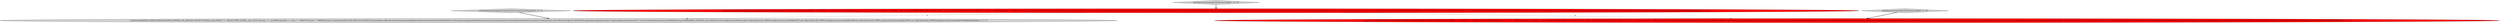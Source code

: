 digraph {
5 [style = filled, label = "testTimeseriesLosAngelesUsingTimeFloorConnectionLosAngeles['0', '0', '1']", fillcolor = lightgray, shape = diamond image = "AAA0AAABBB3BBB"];
4 [style = filled, label = "testQuery(PLANNER_CONFIG_DEFAULT,QUERY_CONTEXT_LOS_ANGELES,\"SELECT SUM(cnt), gran FROM (\" + \" SELECT TIME_FLOOR(__time, 'P1M') AS gran,\" + \" cnt FROM druid.foo\" + \") AS x\" + \"GROUP BY gran\" + \"ORDER BY gran\",CalciteTests.REGULAR_USER_AUTH_RESULT,ImmutableList.of(Druids.newTimeseriesQueryBuilder().dataSource(CalciteTests.DATASOURCE1).intervals(querySegmentSpec(Filtration.eternity())).granularity(new PeriodGranularity(Period.months(1),null,DateTimes.inferTzFromString(LOS_ANGELES))).aggregators(aggregators(new LongSumAggregatorFactory(\"a0\",\"cnt\"))).context(getTimeseriesContextWithFloorTime(TIMESERIES_CONTEXT_LOS_ANGELES,\"d0\")).build()),ImmutableList.of(new Object((((edu.fdu.CPPDG.tinypdg.pe.ExpressionInfo@a07f51,new Object((((edu.fdu.CPPDG.tinypdg.pe.ExpressionInfo@a07f59,new Object((((edu.fdu.CPPDG.tinypdg.pe.ExpressionInfo@a07f61,new Object((((edu.fdu.CPPDG.tinypdg.pe.ExpressionInfo@a07f69))@@@3@@@['0', '0', '1']", fillcolor = lightgray, shape = ellipse image = "AAA0AAABBB3BBB"];
1 [style = filled, label = "testTimeseriesLosAngelesViaPlannerConfig['1', '0', '0']", fillcolor = lightgray, shape = diamond image = "AAA0AAABBB1BBB"];
3 [style = filled, label = "testTimeseriesLosAngelesViaPlannerConfig['0', '1', '0']", fillcolor = lightgray, shape = diamond image = "AAA0AAABBB2BBB"];
0 [style = filled, label = "testQuery(PLANNER_CONFIG_LOS_ANGELES,QUERY_CONTEXT_DEFAULT,\"SELECT SUM(cnt), gran FROM (\" + \" SELECT\" + \" FLOOR(__time TO MONTH) AS gran,\" + \" cnt\" + \" FROM druid.foo\" + \" WHERE __time >= TIME_PARSE('1999-12-01 00:00:00') AND __time < TIME_PARSE('2002-01-01 00:00:00')\" + \") AS x\" + \"GROUP BY gran\" + \"ORDER BY gran\",CalciteTests.REGULAR_USER_AUTH_RESULT,ImmutableList.of(Druids.newTimeseriesQueryBuilder().dataSource(CalciteTests.DATASOURCE1).intervals(querySegmentSpec(Intervals.of(\"1999-12-01T00-08:00/2002-01-01T00-08:00\"))).granularity(new PeriodGranularity(Period.months(1),null,DateTimes.inferTzFromString(LOS_ANGELES))).aggregators(aggregators(new LongSumAggregatorFactory(\"a0\",\"cnt\"))).context(getTimeseriesContextWithFloorTime(TIMESERIES_CONTEXT_DEFAULT,\"d0\")).build()),ImmutableList.of(new Object((((edu.fdu.CPPDG.tinypdg.pe.ExpressionInfo@a07e81,new Object((((edu.fdu.CPPDG.tinypdg.pe.ExpressionInfo@a07e89,new Object((((edu.fdu.CPPDG.tinypdg.pe.ExpressionInfo@a07e91,new Object((((edu.fdu.CPPDG.tinypdg.pe.ExpressionInfo@a07e99))@@@3@@@['1', '0', '0']", fillcolor = red, shape = ellipse image = "AAA1AAABBB1BBB"];
2 [style = filled, label = "testQuery(PLANNER_CONFIG_LOS_ANGELES,QUERY_CONTEXT_DEFAULT,\"SELECT SUM(cnt), gran FROM (\" + \" SELECT\" + \" FLOOR(__time TO MONTH) AS gran,\" + \" cnt\" + \" FROM druid.foo\" + \" WHERE __time >= TIME_PARSE('1999-12-01 00:00:00') AND __time < TIME_PARSE('2002-01-01 00:00:00')\" + \") AS x\" + \"GROUP BY gran\" + \"ORDER BY gran\",CalciteTests.REGULAR_USER_AUTH_RESULT,ImmutableList.of(Druids.newTimeseriesQueryBuilder().dataSource(CalciteTests.DATASOURCE1).intervals(querySegmentSpec(Intervals.of(\"1999-12-01T00-08:00/2002-01-01T00-08:00\"))).granularity(new PeriodGranularity(Period.months(1),null,DateTimes.inferTzFromString(LOS_ANGELES))).aggregators(aggregators(new LongSumAggregatorFactory(\"a0\",\"cnt\"))).context(getTimeseriesContextWithFloorTime(TIMESERIES_CONTEXT_BY_GRAN,\"d0\")).build()),ImmutableList.of(new Object((((edu.fdu.CPPDG.tinypdg.pe.ExpressionInfo@a07eeb,new Object((((edu.fdu.CPPDG.tinypdg.pe.ExpressionInfo@a07ef3,new Object((((edu.fdu.CPPDG.tinypdg.pe.ExpressionInfo@a07efb,new Object((((edu.fdu.CPPDG.tinypdg.pe.ExpressionInfo@a07f03))@@@3@@@['0', '1', '0']", fillcolor = red, shape = ellipse image = "AAA1AAABBB2BBB"];
0->2 [style = dashed, label="0"];
0->4 [style = dashed, label="0"];
1->0 [style = bold, label=""];
3->2 [style = bold, label=""];
5->4 [style = bold, label=""];
}
